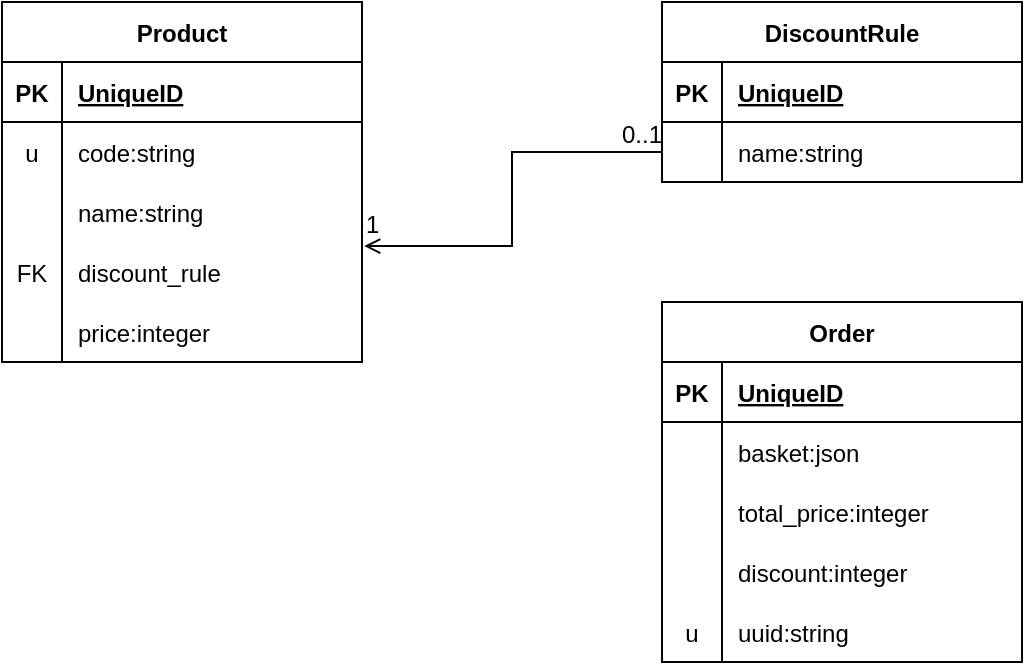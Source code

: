 <mxfile version="14.8.6" type="github">
  <diagram id="C5RBs43oDa-KdzZeNtuy" name="Page-1">
    <mxGraphModel dx="768" dy="358" grid="1" gridSize="10" guides="1" tooltips="1" connect="1" arrows="1" fold="1" page="1" pageScale="1" pageWidth="827" pageHeight="1169" math="0" shadow="0">
      <root>
        <mxCell id="WIyWlLk6GJQsqaUBKTNV-0" />
        <mxCell id="WIyWlLk6GJQsqaUBKTNV-1" parent="WIyWlLk6GJQsqaUBKTNV-0" />
        <mxCell id="y8k9B_Hh6HrU9KbsjvT4-9" value="0..1" style="resizable=0;align=left;verticalAlign=bottom;labelBackgroundColor=none;fontSize=12;direction=south;" connectable="0" vertex="1" parent="WIyWlLk6GJQsqaUBKTNV-1">
          <mxGeometry x="488" y="615" as="geometry" />
        </mxCell>
        <mxCell id="y8k9B_Hh6HrU9KbsjvT4-10" value="DiscountRule" style="shape=table;startSize=30;container=1;collapsible=1;childLayout=tableLayout;fixedRows=1;rowLines=0;fontStyle=1;align=center;resizeLast=1;" vertex="1" parent="WIyWlLk6GJQsqaUBKTNV-1">
          <mxGeometry x="510" y="540" width="180" height="90" as="geometry" />
        </mxCell>
        <mxCell id="y8k9B_Hh6HrU9KbsjvT4-11" value="" style="shape=partialRectangle;collapsible=0;dropTarget=0;pointerEvents=0;fillColor=none;top=0;left=0;bottom=1;right=0;points=[[0,0.5],[1,0.5]];portConstraint=eastwest;" vertex="1" parent="y8k9B_Hh6HrU9KbsjvT4-10">
          <mxGeometry y="30" width="180" height="30" as="geometry" />
        </mxCell>
        <mxCell id="y8k9B_Hh6HrU9KbsjvT4-12" value="PK" style="shape=partialRectangle;connectable=0;fillColor=none;top=0;left=0;bottom=0;right=0;fontStyle=1;overflow=hidden;" vertex="1" parent="y8k9B_Hh6HrU9KbsjvT4-11">
          <mxGeometry width="30" height="30" as="geometry" />
        </mxCell>
        <mxCell id="y8k9B_Hh6HrU9KbsjvT4-13" value="UniqueID" style="shape=partialRectangle;connectable=0;fillColor=none;top=0;left=0;bottom=0;right=0;align=left;spacingLeft=6;fontStyle=5;overflow=hidden;" vertex="1" parent="y8k9B_Hh6HrU9KbsjvT4-11">
          <mxGeometry x="30" width="150" height="30" as="geometry" />
        </mxCell>
        <mxCell id="y8k9B_Hh6HrU9KbsjvT4-14" value="" style="shape=partialRectangle;collapsible=0;dropTarget=0;pointerEvents=0;fillColor=none;top=0;left=0;bottom=0;right=0;points=[[0,0.5],[1,0.5]];portConstraint=eastwest;" vertex="1" parent="y8k9B_Hh6HrU9KbsjvT4-10">
          <mxGeometry y="60" width="180" height="30" as="geometry" />
        </mxCell>
        <mxCell id="y8k9B_Hh6HrU9KbsjvT4-15" value="" style="shape=partialRectangle;connectable=0;fillColor=none;top=0;left=0;bottom=0;right=0;editable=1;overflow=hidden;" vertex="1" parent="y8k9B_Hh6HrU9KbsjvT4-14">
          <mxGeometry width="30" height="30" as="geometry" />
        </mxCell>
        <mxCell id="y8k9B_Hh6HrU9KbsjvT4-16" value="name:string" style="shape=partialRectangle;connectable=0;fillColor=none;top=0;left=0;bottom=0;right=0;align=left;spacingLeft=6;overflow=hidden;" vertex="1" parent="y8k9B_Hh6HrU9KbsjvT4-14">
          <mxGeometry x="30" width="150" height="30" as="geometry" />
        </mxCell>
        <mxCell id="y8k9B_Hh6HrU9KbsjvT4-23" value="Product" style="shape=table;startSize=30;container=1;collapsible=1;childLayout=tableLayout;fixedRows=1;rowLines=0;fontStyle=1;align=center;resizeLast=1;" vertex="1" parent="WIyWlLk6GJQsqaUBKTNV-1">
          <mxGeometry x="180" y="540" width="180" height="180" as="geometry" />
        </mxCell>
        <mxCell id="y8k9B_Hh6HrU9KbsjvT4-24" value="" style="shape=partialRectangle;collapsible=0;dropTarget=0;pointerEvents=0;fillColor=none;top=0;left=0;bottom=1;right=0;points=[[0,0.5],[1,0.5]];portConstraint=eastwest;" vertex="1" parent="y8k9B_Hh6HrU9KbsjvT4-23">
          <mxGeometry y="30" width="180" height="30" as="geometry" />
        </mxCell>
        <mxCell id="y8k9B_Hh6HrU9KbsjvT4-25" value="PK" style="shape=partialRectangle;connectable=0;fillColor=none;top=0;left=0;bottom=0;right=0;fontStyle=1;overflow=hidden;" vertex="1" parent="y8k9B_Hh6HrU9KbsjvT4-24">
          <mxGeometry width="30" height="30" as="geometry" />
        </mxCell>
        <mxCell id="y8k9B_Hh6HrU9KbsjvT4-26" value="UniqueID" style="shape=partialRectangle;connectable=0;fillColor=none;top=0;left=0;bottom=0;right=0;align=left;spacingLeft=6;fontStyle=5;overflow=hidden;" vertex="1" parent="y8k9B_Hh6HrU9KbsjvT4-24">
          <mxGeometry x="30" width="150" height="30" as="geometry" />
        </mxCell>
        <mxCell id="y8k9B_Hh6HrU9KbsjvT4-27" value="" style="shape=partialRectangle;collapsible=0;dropTarget=0;pointerEvents=0;fillColor=none;top=0;left=0;bottom=0;right=0;points=[[0,0.5],[1,0.5]];portConstraint=eastwest;" vertex="1" parent="y8k9B_Hh6HrU9KbsjvT4-23">
          <mxGeometry y="60" width="180" height="30" as="geometry" />
        </mxCell>
        <mxCell id="y8k9B_Hh6HrU9KbsjvT4-28" value="u" style="shape=partialRectangle;connectable=0;fillColor=none;top=0;left=0;bottom=0;right=0;editable=1;overflow=hidden;" vertex="1" parent="y8k9B_Hh6HrU9KbsjvT4-27">
          <mxGeometry width="30" height="30" as="geometry" />
        </mxCell>
        <mxCell id="y8k9B_Hh6HrU9KbsjvT4-29" value="code:string" style="shape=partialRectangle;connectable=0;fillColor=none;top=0;left=0;bottom=0;right=0;align=left;spacingLeft=6;overflow=hidden;" vertex="1" parent="y8k9B_Hh6HrU9KbsjvT4-27">
          <mxGeometry x="30" width="150" height="30" as="geometry" />
        </mxCell>
        <mxCell id="y8k9B_Hh6HrU9KbsjvT4-30" value="" style="shape=partialRectangle;collapsible=0;dropTarget=0;pointerEvents=0;fillColor=none;top=0;left=0;bottom=0;right=0;points=[[0,0.5],[1,0.5]];portConstraint=eastwest;" vertex="1" parent="y8k9B_Hh6HrU9KbsjvT4-23">
          <mxGeometry y="90" width="180" height="30" as="geometry" />
        </mxCell>
        <mxCell id="y8k9B_Hh6HrU9KbsjvT4-31" value="" style="shape=partialRectangle;connectable=0;fillColor=none;top=0;left=0;bottom=0;right=0;editable=1;overflow=hidden;" vertex="1" parent="y8k9B_Hh6HrU9KbsjvT4-30">
          <mxGeometry width="30" height="30" as="geometry" />
        </mxCell>
        <mxCell id="y8k9B_Hh6HrU9KbsjvT4-32" value="name:string" style="shape=partialRectangle;connectable=0;fillColor=none;top=0;left=0;bottom=0;right=0;align=left;spacingLeft=6;overflow=hidden;" vertex="1" parent="y8k9B_Hh6HrU9KbsjvT4-30">
          <mxGeometry x="30" width="150" height="30" as="geometry" />
        </mxCell>
        <mxCell id="y8k9B_Hh6HrU9KbsjvT4-33" value="" style="shape=partialRectangle;collapsible=0;dropTarget=0;pointerEvents=0;fillColor=none;top=0;left=0;bottom=0;right=0;points=[[0,0.5],[1,0.5]];portConstraint=eastwest;" vertex="1" parent="y8k9B_Hh6HrU9KbsjvT4-23">
          <mxGeometry y="120" width="180" height="30" as="geometry" />
        </mxCell>
        <mxCell id="y8k9B_Hh6HrU9KbsjvT4-34" value="FK" style="shape=partialRectangle;connectable=0;fillColor=none;top=0;left=0;bottom=0;right=0;editable=1;overflow=hidden;" vertex="1" parent="y8k9B_Hh6HrU9KbsjvT4-33">
          <mxGeometry width="30" height="30" as="geometry" />
        </mxCell>
        <mxCell id="y8k9B_Hh6HrU9KbsjvT4-35" value="discount_rule" style="shape=partialRectangle;connectable=0;fillColor=none;top=0;left=0;bottom=0;right=0;align=left;spacingLeft=6;overflow=hidden;" vertex="1" parent="y8k9B_Hh6HrU9KbsjvT4-33">
          <mxGeometry x="30" width="150" height="30" as="geometry" />
        </mxCell>
        <mxCell id="y8k9B_Hh6HrU9KbsjvT4-36" value="" style="shape=partialRectangle;collapsible=0;dropTarget=0;pointerEvents=0;fillColor=none;top=0;left=0;bottom=0;right=0;points=[[0,0.5],[1,0.5]];portConstraint=eastwest;" vertex="1" parent="y8k9B_Hh6HrU9KbsjvT4-23">
          <mxGeometry y="150" width="180" height="30" as="geometry" />
        </mxCell>
        <mxCell id="y8k9B_Hh6HrU9KbsjvT4-37" value="" style="shape=partialRectangle;connectable=0;fillColor=none;top=0;left=0;bottom=0;right=0;editable=1;overflow=hidden;" vertex="1" parent="y8k9B_Hh6HrU9KbsjvT4-36">
          <mxGeometry width="30" height="30" as="geometry" />
        </mxCell>
        <mxCell id="y8k9B_Hh6HrU9KbsjvT4-38" value="price:integer" style="shape=partialRectangle;connectable=0;fillColor=none;top=0;left=0;bottom=0;right=0;align=left;spacingLeft=6;overflow=hidden;" vertex="1" parent="y8k9B_Hh6HrU9KbsjvT4-36">
          <mxGeometry x="30" width="150" height="30" as="geometry" />
        </mxCell>
        <mxCell id="y8k9B_Hh6HrU9KbsjvT4-42" value="Order" style="shape=table;startSize=30;container=1;collapsible=1;childLayout=tableLayout;fixedRows=1;rowLines=0;fontStyle=1;align=center;resizeLast=1;" vertex="1" parent="WIyWlLk6GJQsqaUBKTNV-1">
          <mxGeometry x="510" y="690" width="180" height="180" as="geometry" />
        </mxCell>
        <mxCell id="y8k9B_Hh6HrU9KbsjvT4-43" value="" style="shape=partialRectangle;collapsible=0;dropTarget=0;pointerEvents=0;fillColor=none;top=0;left=0;bottom=1;right=0;points=[[0,0.5],[1,0.5]];portConstraint=eastwest;" vertex="1" parent="y8k9B_Hh6HrU9KbsjvT4-42">
          <mxGeometry y="30" width="180" height="30" as="geometry" />
        </mxCell>
        <mxCell id="y8k9B_Hh6HrU9KbsjvT4-44" value="PK" style="shape=partialRectangle;connectable=0;fillColor=none;top=0;left=0;bottom=0;right=0;fontStyle=1;overflow=hidden;" vertex="1" parent="y8k9B_Hh6HrU9KbsjvT4-43">
          <mxGeometry width="30" height="30" as="geometry" />
        </mxCell>
        <mxCell id="y8k9B_Hh6HrU9KbsjvT4-45" value="UniqueID" style="shape=partialRectangle;connectable=0;fillColor=none;top=0;left=0;bottom=0;right=0;align=left;spacingLeft=6;fontStyle=5;overflow=hidden;" vertex="1" parent="y8k9B_Hh6HrU9KbsjvT4-43">
          <mxGeometry x="30" width="150" height="30" as="geometry" />
        </mxCell>
        <mxCell id="y8k9B_Hh6HrU9KbsjvT4-46" value="" style="shape=partialRectangle;collapsible=0;dropTarget=0;pointerEvents=0;fillColor=none;top=0;left=0;bottom=0;right=0;points=[[0,0.5],[1,0.5]];portConstraint=eastwest;" vertex="1" parent="y8k9B_Hh6HrU9KbsjvT4-42">
          <mxGeometry y="60" width="180" height="30" as="geometry" />
        </mxCell>
        <mxCell id="y8k9B_Hh6HrU9KbsjvT4-47" value="" style="shape=partialRectangle;connectable=0;fillColor=none;top=0;left=0;bottom=0;right=0;editable=1;overflow=hidden;" vertex="1" parent="y8k9B_Hh6HrU9KbsjvT4-46">
          <mxGeometry width="30" height="30" as="geometry" />
        </mxCell>
        <mxCell id="y8k9B_Hh6HrU9KbsjvT4-48" value="basket:json" style="shape=partialRectangle;connectable=0;fillColor=none;top=0;left=0;bottom=0;right=0;align=left;spacingLeft=6;overflow=hidden;" vertex="1" parent="y8k9B_Hh6HrU9KbsjvT4-46">
          <mxGeometry x="30" width="150" height="30" as="geometry" />
        </mxCell>
        <mxCell id="y8k9B_Hh6HrU9KbsjvT4-49" value="" style="shape=partialRectangle;collapsible=0;dropTarget=0;pointerEvents=0;fillColor=none;top=0;left=0;bottom=0;right=0;points=[[0,0.5],[1,0.5]];portConstraint=eastwest;" vertex="1" parent="y8k9B_Hh6HrU9KbsjvT4-42">
          <mxGeometry y="90" width="180" height="30" as="geometry" />
        </mxCell>
        <mxCell id="y8k9B_Hh6HrU9KbsjvT4-50" value="" style="shape=partialRectangle;connectable=0;fillColor=none;top=0;left=0;bottom=0;right=0;editable=1;overflow=hidden;" vertex="1" parent="y8k9B_Hh6HrU9KbsjvT4-49">
          <mxGeometry width="30" height="30" as="geometry" />
        </mxCell>
        <mxCell id="y8k9B_Hh6HrU9KbsjvT4-51" value="total_price:integer" style="shape=partialRectangle;connectable=0;fillColor=none;top=0;left=0;bottom=0;right=0;align=left;spacingLeft=6;overflow=hidden;" vertex="1" parent="y8k9B_Hh6HrU9KbsjvT4-49">
          <mxGeometry x="30" width="150" height="30" as="geometry" />
        </mxCell>
        <mxCell id="y8k9B_Hh6HrU9KbsjvT4-52" value="" style="shape=partialRectangle;collapsible=0;dropTarget=0;pointerEvents=0;fillColor=none;top=0;left=0;bottom=0;right=0;points=[[0,0.5],[1,0.5]];portConstraint=eastwest;" vertex="1" parent="y8k9B_Hh6HrU9KbsjvT4-42">
          <mxGeometry y="120" width="180" height="30" as="geometry" />
        </mxCell>
        <mxCell id="y8k9B_Hh6HrU9KbsjvT4-53" value="" style="shape=partialRectangle;connectable=0;fillColor=none;top=0;left=0;bottom=0;right=0;editable=1;overflow=hidden;" vertex="1" parent="y8k9B_Hh6HrU9KbsjvT4-52">
          <mxGeometry width="30" height="30" as="geometry" />
        </mxCell>
        <mxCell id="y8k9B_Hh6HrU9KbsjvT4-54" value="discount:integer" style="shape=partialRectangle;connectable=0;fillColor=none;top=0;left=0;bottom=0;right=0;align=left;spacingLeft=6;overflow=hidden;" vertex="1" parent="y8k9B_Hh6HrU9KbsjvT4-52">
          <mxGeometry x="30" width="150" height="30" as="geometry" />
        </mxCell>
        <mxCell id="y8k9B_Hh6HrU9KbsjvT4-66" value="" style="shape=partialRectangle;collapsible=0;dropTarget=0;pointerEvents=0;fillColor=none;top=0;left=0;bottom=0;right=0;points=[[0,0.5],[1,0.5]];portConstraint=eastwest;" vertex="1" parent="y8k9B_Hh6HrU9KbsjvT4-42">
          <mxGeometry y="150" width="180" height="30" as="geometry" />
        </mxCell>
        <mxCell id="y8k9B_Hh6HrU9KbsjvT4-67" value="u" style="shape=partialRectangle;connectable=0;fillColor=none;top=0;left=0;bottom=0;right=0;editable=1;overflow=hidden;" vertex="1" parent="y8k9B_Hh6HrU9KbsjvT4-66">
          <mxGeometry width="30" height="30" as="geometry" />
        </mxCell>
        <mxCell id="y8k9B_Hh6HrU9KbsjvT4-68" value="uuid:string" style="shape=partialRectangle;connectable=0;fillColor=none;top=0;left=0;bottom=0;right=0;align=left;spacingLeft=6;overflow=hidden;" vertex="1" parent="y8k9B_Hh6HrU9KbsjvT4-66">
          <mxGeometry x="30" width="150" height="30" as="geometry" />
        </mxCell>
        <mxCell id="y8k9B_Hh6HrU9KbsjvT4-61" style="edgeStyle=orthogonalEdgeStyle;rounded=0;orthogonalLoop=1;jettySize=auto;html=1;exitX=0;exitY=0.5;exitDx=0;exitDy=0;entryX=1.006;entryY=1.067;entryDx=0;entryDy=0;entryPerimeter=0;endArrow=open;endFill=0;" edge="1" parent="WIyWlLk6GJQsqaUBKTNV-1" source="y8k9B_Hh6HrU9KbsjvT4-14" target="y8k9B_Hh6HrU9KbsjvT4-30">
          <mxGeometry relative="1" as="geometry" />
        </mxCell>
        <mxCell id="y8k9B_Hh6HrU9KbsjvT4-69" value="1" style="resizable=0;align=left;verticalAlign=bottom;labelBackgroundColor=none;fontSize=12;direction=west;" connectable="0" vertex="1" parent="WIyWlLk6GJQsqaUBKTNV-1">
          <mxGeometry x="360" y="660" as="geometry" />
        </mxCell>
      </root>
    </mxGraphModel>
  </diagram>
</mxfile>
